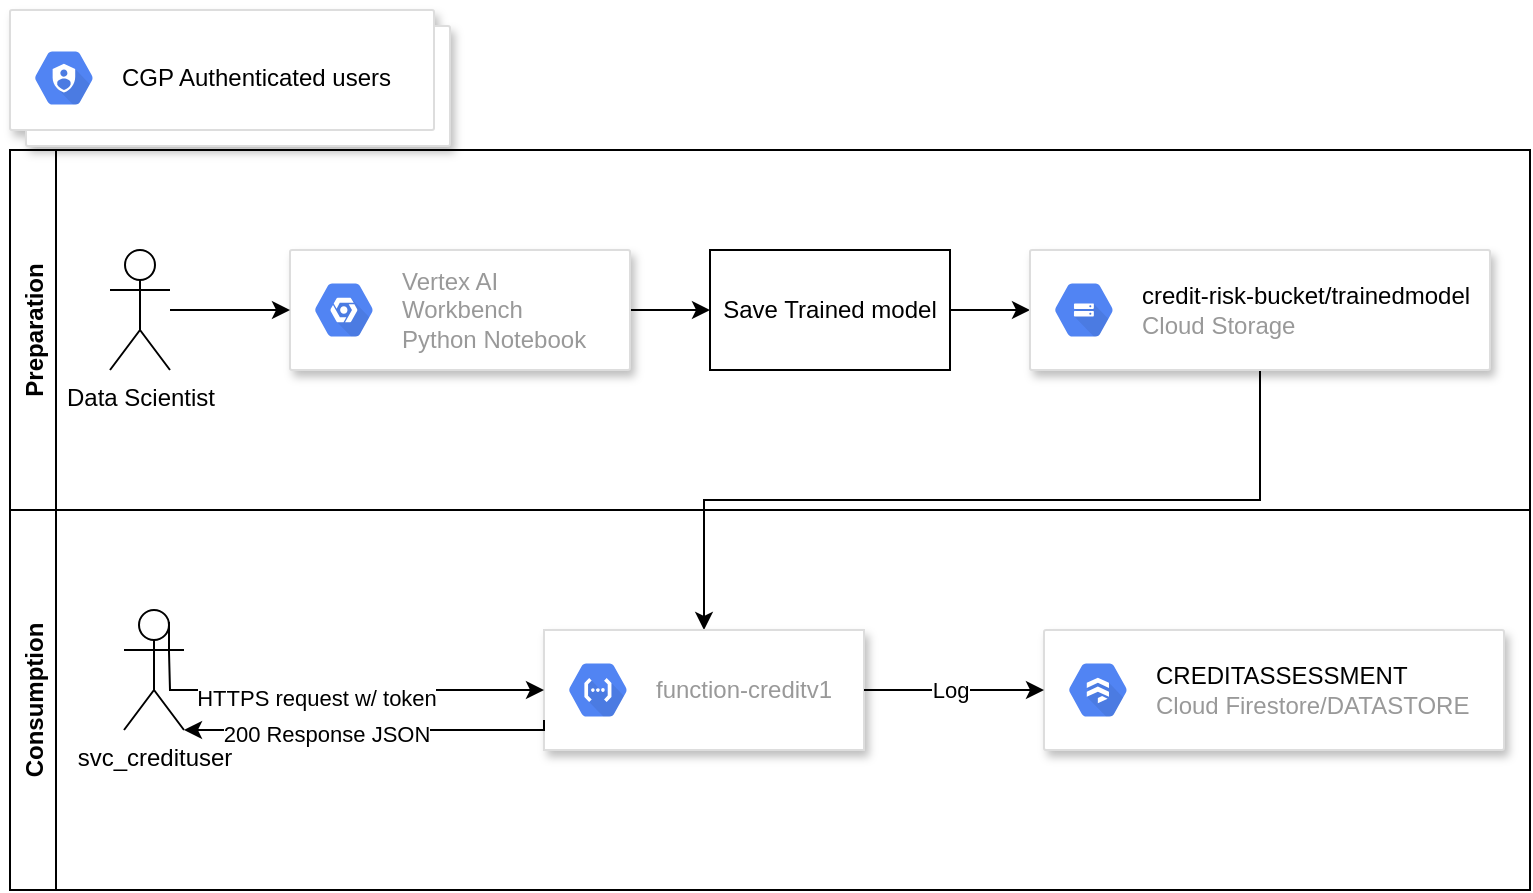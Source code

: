 <mxfile version="15.8.9" type="github">
  <diagram id="QAbZpZVyjCvNUXS-eqAf" name="Page-1">
    <mxGraphModel dx="744" dy="427" grid="1" gridSize="10" guides="1" tooltips="1" connect="1" arrows="1" fold="1" page="1" pageScale="1" pageWidth="827" pageHeight="1169" math="0" shadow="0">
      <root>
        <mxCell id="0" />
        <mxCell id="1" parent="0" />
        <mxCell id="hfvvi2mubJqwdyDxyWre-1" value="Preparation" style="swimlane;horizontal=0;" parent="1" vertex="1">
          <mxGeometry x="50" y="90" width="760" height="180" as="geometry" />
        </mxCell>
        <mxCell id="hfvvi2mubJqwdyDxyWre-30" style="edgeStyle=orthogonalEdgeStyle;rounded=0;orthogonalLoop=1;jettySize=auto;html=1;exitX=1;exitY=0.5;exitDx=0;exitDy=0;" parent="1" source="hfvvi2mubJqwdyDxyWre-27" target="hfvvi2mubJqwdyDxyWre-29" edge="1">
          <mxGeometry relative="1" as="geometry" />
        </mxCell>
        <mxCell id="hfvvi2mubJqwdyDxyWre-27" value="" style="strokeColor=#dddddd;shadow=1;strokeWidth=1;rounded=1;absoluteArcSize=1;arcSize=2;" parent="1" vertex="1">
          <mxGeometry x="190" y="140" width="170" height="60" as="geometry" />
        </mxCell>
        <mxCell id="hfvvi2mubJqwdyDxyWre-28" value="Vertex AI&lt;br&gt;Workbench&lt;br&gt;Python Notebook" style="sketch=0;dashed=0;connectable=0;html=1;fillColor=#5184F3;strokeColor=none;shape=mxgraph.gcp2.hexIcon;prIcon=placeholder;part=1;labelPosition=right;verticalLabelPosition=middle;align=left;verticalAlign=middle;spacingLeft=5;fontColor=#999999;fontSize=12;" parent="hfvvi2mubJqwdyDxyWre-27" vertex="1">
          <mxGeometry y="0.5" width="44" height="39" relative="1" as="geometry">
            <mxPoint x="5" y="-19.5" as="offset" />
          </mxGeometry>
        </mxCell>
        <mxCell id="hfvvi2mubJqwdyDxyWre-35" value="" style="edgeStyle=orthogonalEdgeStyle;rounded=0;orthogonalLoop=1;jettySize=auto;html=1;" parent="1" source="hfvvi2mubJqwdyDxyWre-29" target="hfvvi2mubJqwdyDxyWre-31" edge="1">
          <mxGeometry relative="1" as="geometry" />
        </mxCell>
        <mxCell id="hfvvi2mubJqwdyDxyWre-29" value="Save Trained model" style="rounded=0;whiteSpace=wrap;html=1;" parent="1" vertex="1">
          <mxGeometry x="400" y="140" width="120" height="60" as="geometry" />
        </mxCell>
        <mxCell id="hfvvi2mubJqwdyDxyWre-36" style="edgeStyle=orthogonalEdgeStyle;rounded=0;orthogonalLoop=1;jettySize=auto;html=1;exitX=0.5;exitY=1;exitDx=0;exitDy=0;" parent="1" source="hfvvi2mubJqwdyDxyWre-31" target="hfvvi2mubJqwdyDxyWre-13" edge="1">
          <mxGeometry relative="1" as="geometry" />
        </mxCell>
        <mxCell id="hfvvi2mubJqwdyDxyWre-31" value="" style="strokeColor=#dddddd;shadow=1;strokeWidth=1;rounded=1;absoluteArcSize=1;arcSize=2;" parent="1" vertex="1">
          <mxGeometry x="560" y="140" width="230" height="60" as="geometry" />
        </mxCell>
        <mxCell id="hfvvi2mubJqwdyDxyWre-32" value="&lt;font color=&quot;#000000&quot;&gt;credit-risk-bucket/trainedmodel&lt;/font&gt;&lt;br&gt;Cloud Storage" style="sketch=0;dashed=0;connectable=0;html=1;fillColor=#5184F3;strokeColor=none;shape=mxgraph.gcp2.hexIcon;prIcon=cloud_storage;part=1;labelPosition=right;verticalLabelPosition=middle;align=left;verticalAlign=middle;spacingLeft=5;fontColor=#999999;fontSize=12;" parent="hfvvi2mubJqwdyDxyWre-31" vertex="1">
          <mxGeometry y="0.5" width="44" height="39" relative="1" as="geometry">
            <mxPoint x="5" y="-19.5" as="offset" />
          </mxGeometry>
        </mxCell>
        <mxCell id="hfvvi2mubJqwdyDxyWre-34" value="" style="edgeStyle=orthogonalEdgeStyle;rounded=0;orthogonalLoop=1;jettySize=auto;html=1;" parent="1" source="hfvvi2mubJqwdyDxyWre-33" target="hfvvi2mubJqwdyDxyWre-27" edge="1">
          <mxGeometry relative="1" as="geometry" />
        </mxCell>
        <mxCell id="hfvvi2mubJqwdyDxyWre-33" value="Data Scientist" style="shape=umlActor;verticalLabelPosition=bottom;verticalAlign=top;html=1;outlineConnect=0;" parent="1" vertex="1">
          <mxGeometry x="100" y="140" width="30" height="60" as="geometry" />
        </mxCell>
        <mxCell id="hfvvi2mubJqwdyDxyWre-2" value="Consumption" style="swimlane;horizontal=0;" parent="1" vertex="1">
          <mxGeometry x="50" y="270" width="760" height="190" as="geometry">
            <mxRectangle y="200" width="30" height="100" as="alternateBounds" />
          </mxGeometry>
        </mxCell>
        <mxCell id="hfvvi2mubJqwdyDxyWre-17" value="" style="strokeColor=#dddddd;shadow=1;strokeWidth=1;rounded=1;absoluteArcSize=1;arcSize=2;" parent="hfvvi2mubJqwdyDxyWre-2" vertex="1">
          <mxGeometry x="517" y="60" width="230" height="60" as="geometry" />
        </mxCell>
        <mxCell id="hfvvi2mubJqwdyDxyWre-18" value="&lt;font color=&quot;#000000&quot;&gt;CREDITASSESSMENT&lt;/font&gt;&lt;br&gt;Cloud Firestore/DATASTORE" style="sketch=0;dashed=0;connectable=0;html=1;fillColor=#5184F3;strokeColor=none;shape=mxgraph.gcp2.hexIcon;prIcon=cloud_firestore;part=1;labelPosition=right;verticalLabelPosition=middle;align=left;verticalAlign=middle;spacingLeft=5;fontColor=#999999;fontSize=12;" parent="hfvvi2mubJqwdyDxyWre-17" vertex="1">
          <mxGeometry y="0.5" width="44" height="39" relative="1" as="geometry">
            <mxPoint x="5" y="-19.5" as="offset" />
          </mxGeometry>
        </mxCell>
        <mxCell id="hfvvi2mubJqwdyDxyWre-13" value="" style="strokeColor=#dddddd;shadow=1;strokeWidth=1;rounded=1;absoluteArcSize=1;arcSize=0;" parent="hfvvi2mubJqwdyDxyWre-2" vertex="1">
          <mxGeometry x="267" y="60" width="160" height="60" as="geometry" />
        </mxCell>
        <mxCell id="hfvvi2mubJqwdyDxyWre-14" value="function-creditv1&lt;br&gt;" style="sketch=0;dashed=0;connectable=0;html=1;fillColor=#5184F3;strokeColor=none;shape=mxgraph.gcp2.hexIcon;prIcon=cloud_functions;part=1;labelPosition=right;verticalLabelPosition=middle;align=left;verticalAlign=middle;spacingLeft=5;fontColor=#999999;fontSize=12;" parent="hfvvi2mubJqwdyDxyWre-13" vertex="1">
          <mxGeometry y="0.5" width="44" height="39" relative="1" as="geometry">
            <mxPoint x="5" y="-19.5" as="offset" />
          </mxGeometry>
        </mxCell>
        <mxCell id="hfvvi2mubJqwdyDxyWre-16" value="svc_credituser" style="shape=umlActor;verticalLabelPosition=bottom;verticalAlign=top;html=1;outlineConnect=0;" parent="hfvvi2mubJqwdyDxyWre-2" vertex="1">
          <mxGeometry x="57" y="50" width="30" height="60" as="geometry" />
        </mxCell>
        <mxCell id="hfvvi2mubJqwdyDxyWre-20" style="edgeStyle=orthogonalEdgeStyle;rounded=0;orthogonalLoop=1;jettySize=auto;html=1;exitX=1;exitY=0.5;exitDx=0;exitDy=0;entryX=0;entryY=0.5;entryDx=0;entryDy=0;" parent="hfvvi2mubJqwdyDxyWre-2" source="hfvvi2mubJqwdyDxyWre-13" target="hfvvi2mubJqwdyDxyWre-17" edge="1">
          <mxGeometry relative="1" as="geometry" />
        </mxCell>
        <mxCell id="hfvvi2mubJqwdyDxyWre-25" value="Log" style="edgeLabel;html=1;align=center;verticalAlign=middle;resizable=0;points=[];" parent="hfvvi2mubJqwdyDxyWre-20" vertex="1" connectable="0">
          <mxGeometry x="-0.3" y="-2" relative="1" as="geometry">
            <mxPoint x="11" y="-2" as="offset" />
          </mxGeometry>
        </mxCell>
        <mxCell id="hfvvi2mubJqwdyDxyWre-21" style="edgeStyle=orthogonalEdgeStyle;rounded=0;orthogonalLoop=1;jettySize=auto;html=1;exitX=0;exitY=0.75;exitDx=0;exitDy=0;entryX=1;entryY=1;entryDx=0;entryDy=0;entryPerimeter=0;" parent="hfvvi2mubJqwdyDxyWre-2" source="hfvvi2mubJqwdyDxyWre-13" target="hfvvi2mubJqwdyDxyWre-16" edge="1">
          <mxGeometry relative="1" as="geometry">
            <Array as="points">
              <mxPoint x="267" y="110" />
            </Array>
          </mxGeometry>
        </mxCell>
        <mxCell id="hfvvi2mubJqwdyDxyWre-23" value="200 Response JSON" style="edgeLabel;html=1;align=center;verticalAlign=middle;resizable=0;points=[];" parent="hfvvi2mubJqwdyDxyWre-21" vertex="1" connectable="0">
          <mxGeometry x="0.238" y="2" relative="1" as="geometry">
            <mxPoint as="offset" />
          </mxGeometry>
        </mxCell>
        <mxCell id="hfvvi2mubJqwdyDxyWre-15" style="edgeStyle=orthogonalEdgeStyle;rounded=0;orthogonalLoop=1;jettySize=auto;html=1;exitX=0.75;exitY=0.1;exitDx=0;exitDy=0;exitPerimeter=0;" parent="hfvvi2mubJqwdyDxyWre-2" source="hfvvi2mubJqwdyDxyWre-16" target="hfvvi2mubJqwdyDxyWre-13" edge="1">
          <mxGeometry relative="1" as="geometry">
            <Array as="points">
              <mxPoint x="80" y="71" />
              <mxPoint x="80" y="95" />
            </Array>
          </mxGeometry>
        </mxCell>
        <mxCell id="hfvvi2mubJqwdyDxyWre-22" value="HTTPS request w/ token" style="edgeLabel;html=1;align=center;verticalAlign=middle;resizable=0;points=[];" parent="hfvvi2mubJqwdyDxyWre-15" vertex="1" connectable="0">
          <mxGeometry x="-0.035" y="-4" relative="1" as="geometry">
            <mxPoint as="offset" />
          </mxGeometry>
        </mxCell>
        <mxCell id="KSCOHLWXe5238YmSQM2V-6" value="" style="shape=mxgraph.gcp2.doubleRect;strokeColor=#dddddd;shadow=1;strokeWidth=1;" vertex="1" parent="1">
          <mxGeometry x="50" y="20" width="220" height="68" as="geometry" />
        </mxCell>
        <mxCell id="KSCOHLWXe5238YmSQM2V-7" value="&lt;font color=&quot;#000000&quot;&gt;CGP Authenticated users&lt;br&gt;&lt;/font&gt;" style="sketch=0;dashed=0;connectable=0;html=1;fillColor=#5184F3;strokeColor=none;shape=mxgraph.gcp2.hexIcon;prIcon=cloud_iam;part=1;labelPosition=right;verticalLabelPosition=middle;align=left;verticalAlign=middle;spacingLeft=5;fontColor=#999999;fontSize=12;" vertex="1" parent="KSCOHLWXe5238YmSQM2V-6">
          <mxGeometry y="0.5" width="44" height="39" relative="1" as="geometry">
            <mxPoint x="5" y="-19.5" as="offset" />
          </mxGeometry>
        </mxCell>
      </root>
    </mxGraphModel>
  </diagram>
</mxfile>
